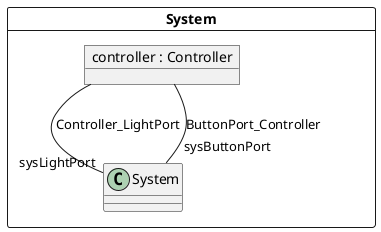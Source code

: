 

@startuml
	package System <<card>> {
		object "controller : Controller" as ButtonLedsSystem_System_controller
		ButtonLedsSystem_System_controller -- "sysLightPort" System : Controller_LightPort
		System "sysButtonPort" -- ButtonLedsSystem_System_controller : ButtonPort_Controller
	}
@enduml
